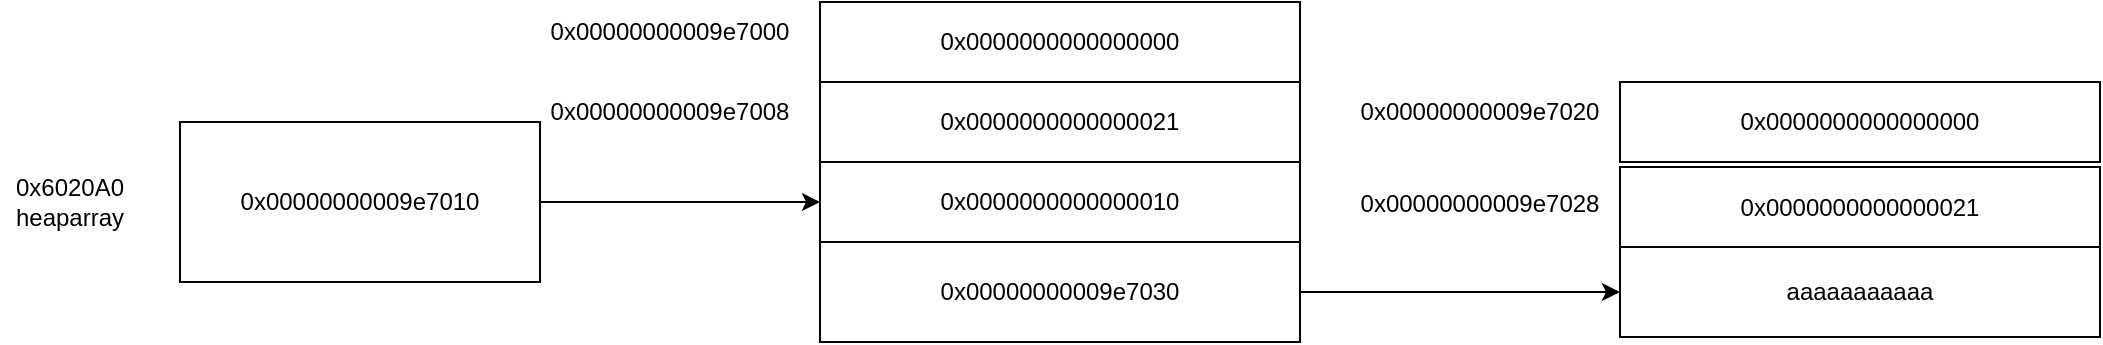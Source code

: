<mxfile version="24.2.0" type="github">
  <diagram name="第 1 页" id="Fr5cbRcazwO-UYm_Rkgn">
    <mxGraphModel dx="1290" dy="522" grid="1" gridSize="10" guides="1" tooltips="1" connect="1" arrows="1" fold="1" page="1" pageScale="1" pageWidth="827" pageHeight="1169" math="0" shadow="0">
      <root>
        <mxCell id="0" />
        <mxCell id="1" parent="0" />
        <mxCell id="av2565oH3hsVs84lq1rJ-3" style="edgeStyle=orthogonalEdgeStyle;rounded=0;orthogonalLoop=1;jettySize=auto;html=1;exitX=1;exitY=0.5;exitDx=0;exitDy=0;" edge="1" parent="1" source="av2565oH3hsVs84lq1rJ-1">
          <mxGeometry relative="1" as="geometry">
            <mxPoint x="470" y="120" as="targetPoint" />
          </mxGeometry>
        </mxCell>
        <mxCell id="av2565oH3hsVs84lq1rJ-1" value="0x00000000009e7010" style="rounded=0;whiteSpace=wrap;html=1;" vertex="1" parent="1">
          <mxGeometry x="150" y="80" width="180" height="80" as="geometry" />
        </mxCell>
        <mxCell id="av2565oH3hsVs84lq1rJ-2" value="0x6020A0&lt;div&gt;heaparray&lt;br&gt;&lt;/div&gt;" style="text;strokeColor=none;align=center;fillColor=none;html=1;verticalAlign=middle;whiteSpace=wrap;rounded=0;" vertex="1" parent="1">
          <mxGeometry x="60" y="105" width="70" height="30" as="geometry" />
        </mxCell>
        <mxCell id="av2565oH3hsVs84lq1rJ-4" value="&lt;div&gt;0x0000000000000010&lt;/div&gt;" style="rounded=0;whiteSpace=wrap;html=1;" vertex="1" parent="1">
          <mxGeometry x="470" y="100" width="240" height="40" as="geometry" />
        </mxCell>
        <mxCell id="av2565oH3hsVs84lq1rJ-8" style="edgeStyle=orthogonalEdgeStyle;rounded=0;orthogonalLoop=1;jettySize=auto;html=1;exitX=1;exitY=0.5;exitDx=0;exitDy=0;entryX=0;entryY=0.5;entryDx=0;entryDy=0;" edge="1" parent="1" source="av2565oH3hsVs84lq1rJ-5" target="av2565oH3hsVs84lq1rJ-6">
          <mxGeometry relative="1" as="geometry" />
        </mxCell>
        <mxCell id="av2565oH3hsVs84lq1rJ-5" value="&lt;div&gt;&lt;span style=&quot;background-color: initial;&quot;&gt;0x00000000009e7030&lt;/span&gt;&lt;/div&gt;" style="rounded=0;whiteSpace=wrap;html=1;" vertex="1" parent="1">
          <mxGeometry x="470" y="140" width="240" height="50" as="geometry" />
        </mxCell>
        <mxCell id="av2565oH3hsVs84lq1rJ-6" value="aaaaaaaaaaa" style="rounded=0;whiteSpace=wrap;html=1;" vertex="1" parent="1">
          <mxGeometry x="870" y="142.5" width="240" height="45" as="geometry" />
        </mxCell>
        <mxCell id="av2565oH3hsVs84lq1rJ-9" value="0x0000000000000021" style="rounded=0;whiteSpace=wrap;html=1;" vertex="1" parent="1">
          <mxGeometry x="470" y="60" width="240" height="40" as="geometry" />
        </mxCell>
        <mxCell id="av2565oH3hsVs84lq1rJ-10" value="0x0000000000000000" style="rounded=0;whiteSpace=wrap;html=1;" vertex="1" parent="1">
          <mxGeometry x="470" y="20" width="240" height="40" as="geometry" />
        </mxCell>
        <mxCell id="av2565oH3hsVs84lq1rJ-11" value="0x00000000009e7000" style="text;strokeColor=none;align=center;fillColor=none;html=1;verticalAlign=middle;whiteSpace=wrap;rounded=0;" vertex="1" parent="1">
          <mxGeometry x="320" y="20" width="150" height="30" as="geometry" />
        </mxCell>
        <mxCell id="av2565oH3hsVs84lq1rJ-12" value="0x00000000009e7008" style="text;strokeColor=none;align=center;fillColor=none;html=1;verticalAlign=middle;whiteSpace=wrap;rounded=0;" vertex="1" parent="1">
          <mxGeometry x="320" y="60" width="150" height="30" as="geometry" />
        </mxCell>
        <mxCell id="av2565oH3hsVs84lq1rJ-13" value="0x00000000009e7020" style="text;strokeColor=none;align=center;fillColor=none;html=1;verticalAlign=middle;whiteSpace=wrap;rounded=0;" vertex="1" parent="1">
          <mxGeometry x="740" y="60" width="120" height="30" as="geometry" />
        </mxCell>
        <mxCell id="av2565oH3hsVs84lq1rJ-17" value="0x00000000009e7028" style="text;strokeColor=none;align=center;fillColor=none;html=1;verticalAlign=middle;whiteSpace=wrap;rounded=0;" vertex="1" parent="1">
          <mxGeometry x="740" y="106.25" width="120" height="30" as="geometry" />
        </mxCell>
        <mxCell id="av2565oH3hsVs84lq1rJ-18" value="0x0000000000000000" style="rounded=0;whiteSpace=wrap;html=1;" vertex="1" parent="1">
          <mxGeometry x="870" y="60" width="240" height="40" as="geometry" />
        </mxCell>
        <mxCell id="av2565oH3hsVs84lq1rJ-19" value="0x0000000000000021" style="rounded=0;whiteSpace=wrap;html=1;" vertex="1" parent="1">
          <mxGeometry x="870" y="102.5" width="240" height="40" as="geometry" />
        </mxCell>
      </root>
    </mxGraphModel>
  </diagram>
</mxfile>
